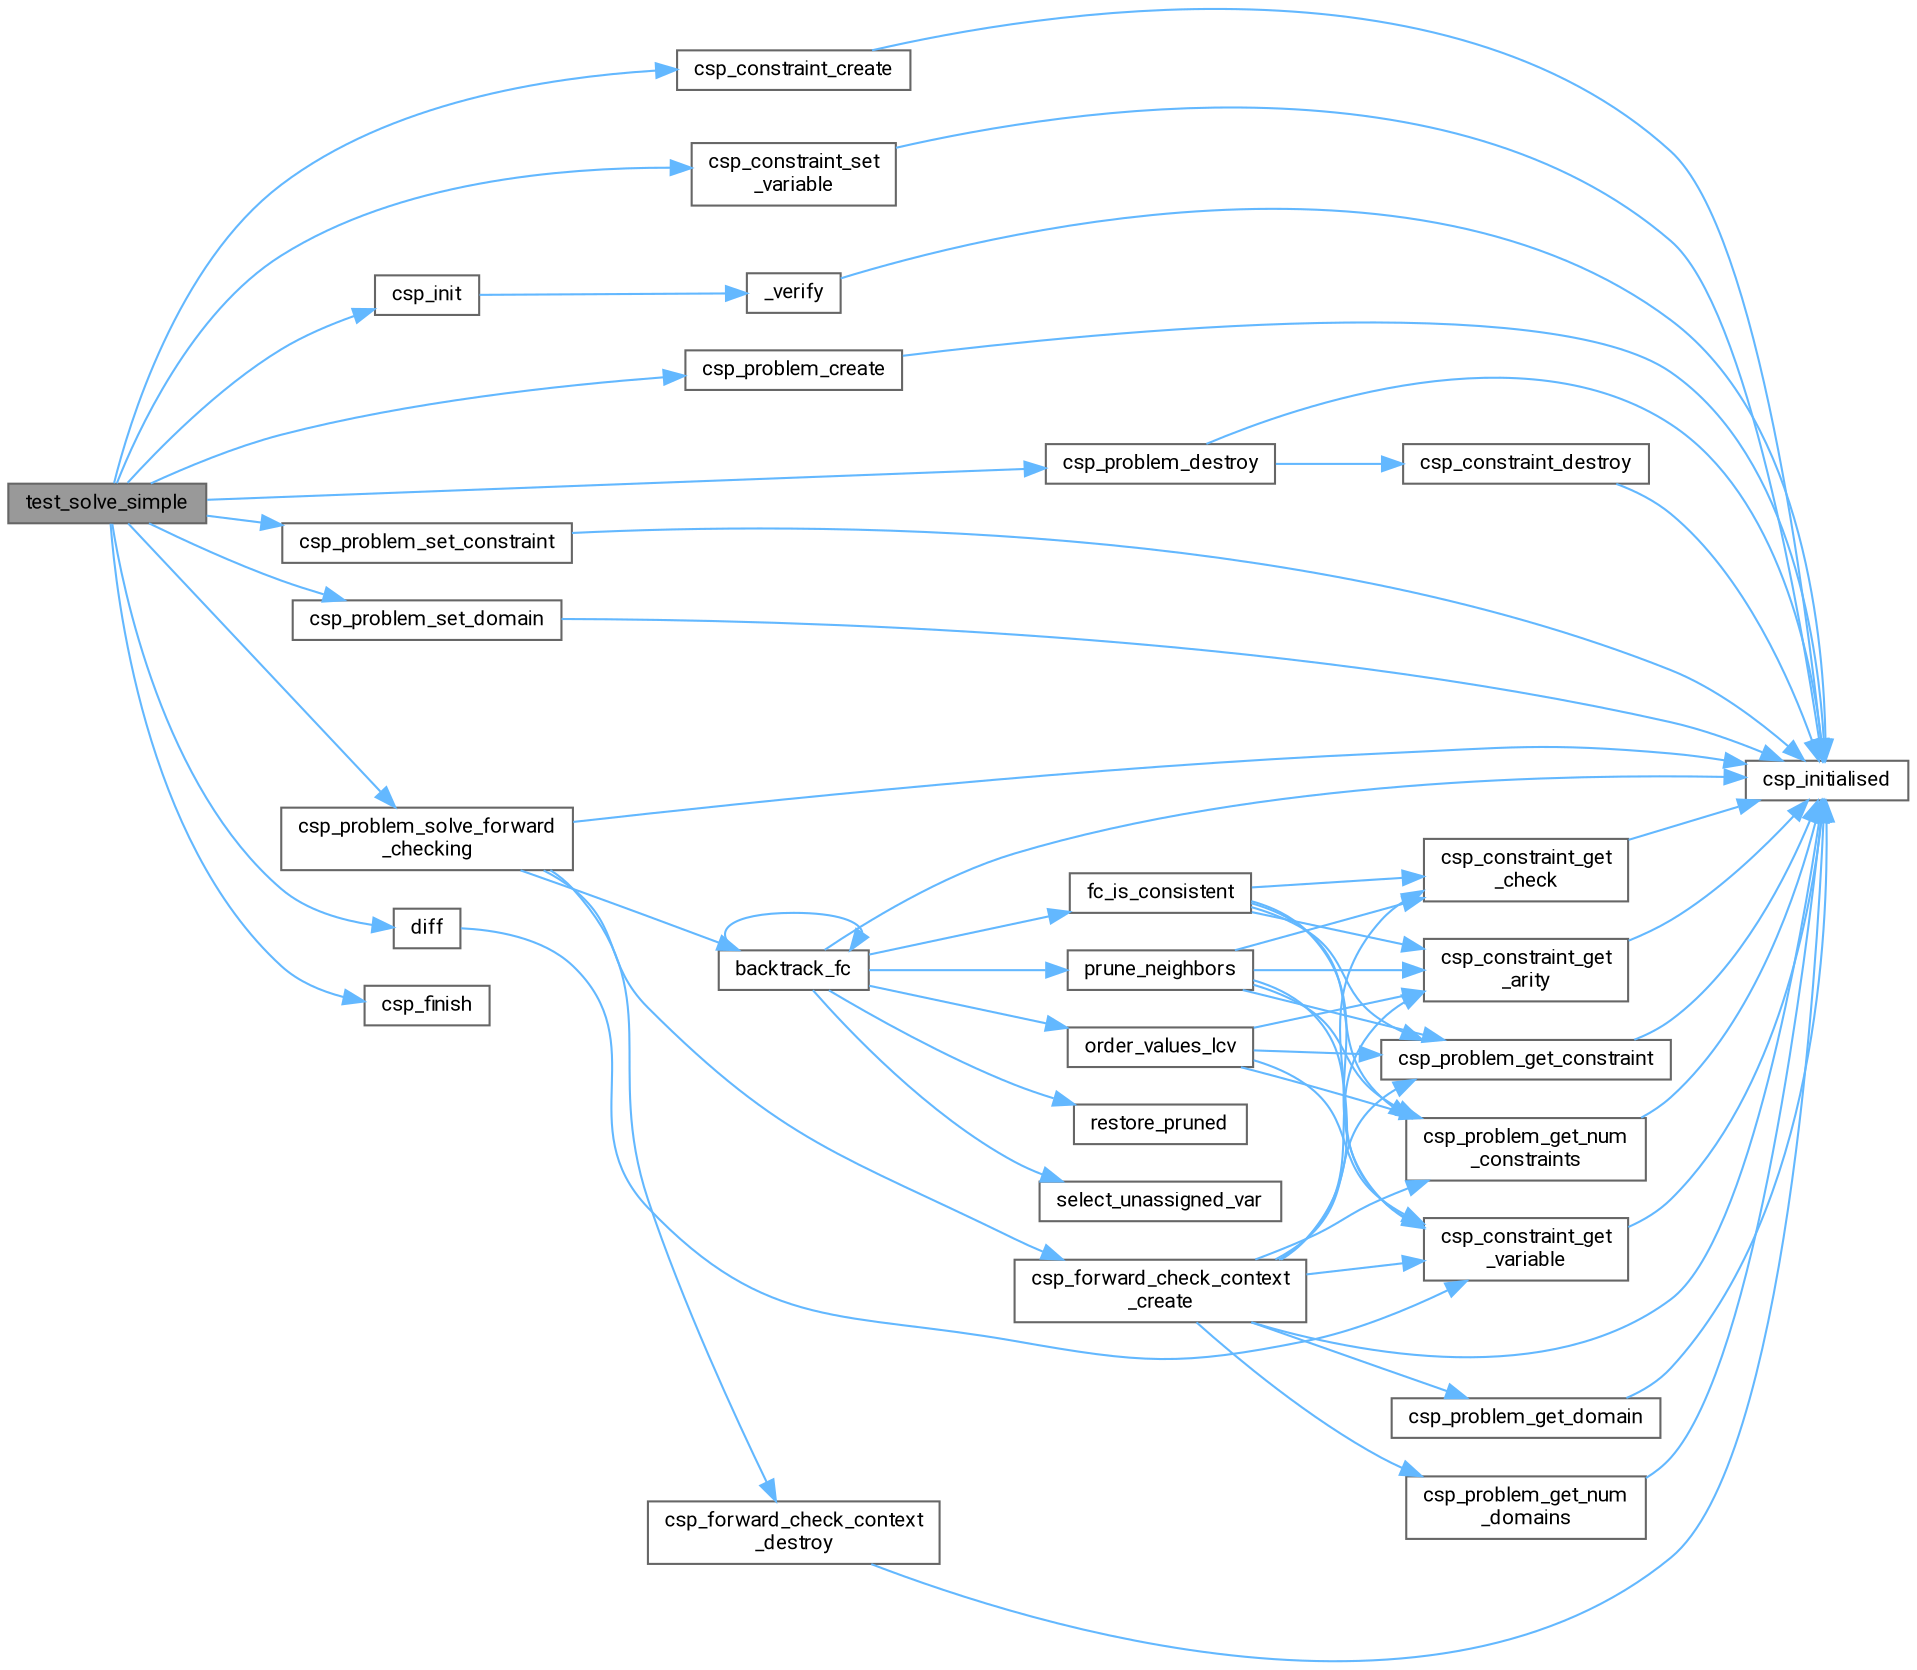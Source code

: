 digraph "test_solve_simple"
{
 // LATEX_PDF_SIZE
  bgcolor="transparent";
  edge [fontname=Roboto,fontsize=10,labelfontname=Roboto,labelfontsize=10];
  node [fontname=Roboto,fontsize=10,shape=box,height=0.2,width=0.4];
  rankdir="LR";
  Node1 [id="Node000001",label="test_solve_simple",height=0.2,width=0.4,color="gray40", fillcolor="grey60", style="filled", fontcolor="black",tooltip=" "];
  Node1 -> Node2 [id="edge1_Node000001_Node000002",color="steelblue1",style="solid",tooltip=" "];
  Node2 [id="Node000002",label="csp_constraint_create",height=0.2,width=0.4,color="grey40", fillcolor="white", style="filled",URL="$csp_8c.html#a7c7ffdd26fbe5e2729b593cc6937cdcf",tooltip="Creates a new constraint with the specified arity and check function."];
  Node2 -> Node3 [id="edge2_Node000002_Node000003",color="steelblue1",style="solid",tooltip=" "];
  Node3 [id="Node000003",label="csp_initialised",height=0.2,width=0.4,color="grey40", fillcolor="white", style="filled",URL="$csp_8c.html#aca1712012517bff1090a471f502cf729",tooltip="Checks if the CSP library is initialized."];
  Node1 -> Node4 [id="edge3_Node000001_Node000004",color="steelblue1",style="solid",tooltip=" "];
  Node4 [id="Node000004",label="csp_constraint_set\l_variable",height=0.2,width=0.4,color="grey40", fillcolor="white", style="filled",URL="$csp_8c.html#a6929282e729d2c786b6be546b1c3e312",tooltip="Sets which CSP variable is related to a specific position in the constraint."];
  Node4 -> Node3 [id="edge4_Node000004_Node000003",color="steelblue1",style="solid",tooltip=" "];
  Node1 -> Node5 [id="edge5_Node000001_Node000005",color="steelblue1",style="solid",tooltip=" "];
  Node5 [id="Node000005",label="csp_finish",height=0.2,width=0.4,color="grey40", fillcolor="white", style="filled",URL="$csp_8c.html#a1cb2bdbf4475cdf23c40206614fd5d53",tooltip="Finalizes the CSP library."];
  Node1 -> Node6 [id="edge6_Node000001_Node000006",color="steelblue1",style="solid",tooltip=" "];
  Node6 [id="Node000006",label="csp_init",height=0.2,width=0.4,color="grey40", fillcolor="white", style="filled",URL="$csp_8c.html#a9ae781811992703aec18cf10d7685c80",tooltip="Initializes the CSP library."];
  Node6 -> Node7 [id="edge7_Node000006_Node000007",color="steelblue1",style="solid",tooltip=" "];
  Node7 [id="Node000007",label="_verify",height=0.2,width=0.4,color="grey40", fillcolor="white", style="filled",URL="$csp_8c.html#afdbe5d4548be89653cd14254ecfc3efc",tooltip=" "];
  Node7 -> Node3 [id="edge8_Node000007_Node000003",color="steelblue1",style="solid",tooltip=" "];
  Node1 -> Node8 [id="edge9_Node000001_Node000008",color="steelblue1",style="solid",tooltip=" "];
  Node8 [id="Node000008",label="csp_problem_create",height=0.2,width=0.4,color="grey40", fillcolor="white", style="filled",URL="$csp_8c.html#a536e0507b779b2300d004ef8347d4d8b",tooltip="Creates a new CSP problem instance with the specified parameters."];
  Node8 -> Node3 [id="edge10_Node000008_Node000003",color="steelblue1",style="solid",tooltip=" "];
  Node1 -> Node9 [id="edge11_Node000001_Node000009",color="steelblue1",style="solid",tooltip=" "];
  Node9 [id="Node000009",label="csp_problem_destroy",height=0.2,width=0.4,color="grey40", fillcolor="white", style="filled",URL="$csp_8c.html#a0f4b67899ee7788002586217b13dde81",tooltip="Destroys a CSP problem instance and frees all associated resources."];
  Node9 -> Node10 [id="edge12_Node000009_Node000010",color="steelblue1",style="solid",tooltip=" "];
  Node10 [id="Node000010",label="csp_constraint_destroy",height=0.2,width=0.4,color="grey40", fillcolor="white", style="filled",URL="$csp_8c.html#a8fd5c98995a35845e7e57f9b13666231",tooltip="Destroys a constraint and frees all associated resources."];
  Node10 -> Node3 [id="edge13_Node000010_Node000003",color="steelblue1",style="solid",tooltip=" "];
  Node9 -> Node3 [id="edge14_Node000009_Node000003",color="steelblue1",style="solid",tooltip=" "];
  Node1 -> Node11 [id="edge15_Node000001_Node000011",color="steelblue1",style="solid",tooltip=" "];
  Node11 [id="Node000011",label="csp_problem_set_constraint",height=0.2,width=0.4,color="grey40", fillcolor="white", style="filled",URL="$csp_8c.html#ade8bd97367581ba9f1d4c8675fa11636",tooltip="Sets a constraint at the specified position in the CSP problem."];
  Node11 -> Node3 [id="edge16_Node000011_Node000003",color="steelblue1",style="solid",tooltip=" "];
  Node1 -> Node12 [id="edge17_Node000001_Node000012",color="steelblue1",style="solid",tooltip=" "];
  Node12 [id="Node000012",label="csp_problem_set_domain",height=0.2,width=0.4,color="grey40", fillcolor="white", style="filled",URL="$csp_8c.html#a0d1cbedfaeb27e353d49f3f9c9f5a30a",tooltip="Sets the domain size for a variable in the CSP problem."];
  Node12 -> Node3 [id="edge18_Node000012_Node000003",color="steelblue1",style="solid",tooltip=" "];
  Node1 -> Node13 [id="edge19_Node000001_Node000013",color="steelblue1",style="solid",tooltip=" "];
  Node13 [id="Node000013",label="csp_problem_solve_forward\l_checking",height=0.2,width=0.4,color="grey40", fillcolor="white", style="filled",URL="$forward-checking_8c.html#aab2b763fd1833131dc1b7f43b2c7942a",tooltip="Solves a CSP problem using the forward checking algorithm with heuristics."];
  Node13 -> Node14 [id="edge20_Node000013_Node000014",color="steelblue1",style="solid",tooltip=" "];
  Node14 [id="Node000014",label="backtrack_fc",height=0.2,width=0.4,color="grey40", fillcolor="white", style="filled",URL="$forward-checking_8c.html#a1f0b1f4d23987c6c2209df2c7e2570ce",tooltip=" "];
  Node14 -> Node14 [id="edge21_Node000014_Node000014",color="steelblue1",style="solid",tooltip=" "];
  Node14 -> Node3 [id="edge22_Node000014_Node000003",color="steelblue1",style="solid",tooltip=" "];
  Node14 -> Node15 [id="edge23_Node000014_Node000015",color="steelblue1",style="solid",tooltip=" "];
  Node15 [id="Node000015",label="fc_is_consistent",height=0.2,width=0.4,color="grey40", fillcolor="white", style="filled",URL="$forward-checking_8c.html#a400289d0fceaceb244ed1e32f4860880",tooltip="Checks consistency of the current assignment under forward checking."];
  Node15 -> Node16 [id="edge24_Node000015_Node000016",color="steelblue1",style="solid",tooltip=" "];
  Node16 [id="Node000016",label="csp_constraint_get\l_arity",height=0.2,width=0.4,color="grey40", fillcolor="white", style="filled",URL="$csp_8c.html#a0ec9ba5a3f78127657d0ab0f2d3a5bbd",tooltip="Gets the arity of a constraint."];
  Node16 -> Node3 [id="edge25_Node000016_Node000003",color="steelblue1",style="solid",tooltip=" "];
  Node15 -> Node17 [id="edge26_Node000015_Node000017",color="steelblue1",style="solid",tooltip=" "];
  Node17 [id="Node000017",label="csp_constraint_get\l_check",height=0.2,width=0.4,color="grey40", fillcolor="white", style="filled",URL="$csp_8c.html#ac9b8e8925b0302c3cdd35b0186a1acd8",tooltip="Gets the check function associated with a constraint."];
  Node17 -> Node3 [id="edge27_Node000017_Node000003",color="steelblue1",style="solid",tooltip=" "];
  Node15 -> Node18 [id="edge28_Node000015_Node000018",color="steelblue1",style="solid",tooltip=" "];
  Node18 [id="Node000018",label="csp_constraint_get\l_variable",height=0.2,width=0.4,color="grey40", fillcolor="white", style="filled",URL="$csp_8c.html#a4cfb5884d7fe282dbecebefb53bb9cdd",tooltip="Gets the variable ID associated with a specific position in the constraint."];
  Node18 -> Node3 [id="edge29_Node000018_Node000003",color="steelblue1",style="solid",tooltip=" "];
  Node15 -> Node19 [id="edge30_Node000015_Node000019",color="steelblue1",style="solid",tooltip=" "];
  Node19 [id="Node000019",label="csp_problem_get_constraint",height=0.2,width=0.4,color="grey40", fillcolor="white", style="filled",URL="$csp_8c.html#aba7697a379d5f761429bb911e2bc2bbc",tooltip="Gets the constraint at the specified position in the CSP problem."];
  Node19 -> Node3 [id="edge31_Node000019_Node000003",color="steelblue1",style="solid",tooltip=" "];
  Node15 -> Node20 [id="edge32_Node000015_Node000020",color="steelblue1",style="solid",tooltip=" "];
  Node20 [id="Node000020",label="csp_problem_get_num\l_constraints",height=0.2,width=0.4,color="grey40", fillcolor="white", style="filled",URL="$csp_8c.html#a1dc56cea8c87ec1ef2e4489536cd1f0e",tooltip="Gets the number of constraints in the CSP problem."];
  Node20 -> Node3 [id="edge33_Node000020_Node000003",color="steelblue1",style="solid",tooltip=" "];
  Node14 -> Node21 [id="edge34_Node000014_Node000021",color="steelblue1",style="solid",tooltip=" "];
  Node21 [id="Node000021",label="order_values_lcv",height=0.2,width=0.4,color="grey40", fillcolor="white", style="filled",URL="$heuristics_8c.html#a9c3a8a6b03e49553f45c6144f97e1fb4",tooltip="Implements the Least Constraining Value (LCV) heuristic for value ordering."];
  Node21 -> Node16 [id="edge35_Node000021_Node000016",color="steelblue1",style="solid",tooltip=" "];
  Node21 -> Node18 [id="edge36_Node000021_Node000018",color="steelblue1",style="solid",tooltip=" "];
  Node21 -> Node19 [id="edge37_Node000021_Node000019",color="steelblue1",style="solid",tooltip=" "];
  Node21 -> Node20 [id="edge38_Node000021_Node000020",color="steelblue1",style="solid",tooltip=" "];
  Node14 -> Node22 [id="edge39_Node000014_Node000022",color="steelblue1",style="solid",tooltip=" "];
  Node22 [id="Node000022",label="prune_neighbors",height=0.2,width=0.4,color="grey40", fillcolor="white", style="filled",URL="$heuristics_8c.html#a2840f304ec278feae32d3d11915a7a78",tooltip="Prunes inconsistent values from neighboring variables during forward checking."];
  Node22 -> Node16 [id="edge40_Node000022_Node000016",color="steelblue1",style="solid",tooltip=" "];
  Node22 -> Node17 [id="edge41_Node000022_Node000017",color="steelblue1",style="solid",tooltip=" "];
  Node22 -> Node18 [id="edge42_Node000022_Node000018",color="steelblue1",style="solid",tooltip=" "];
  Node22 -> Node19 [id="edge43_Node000022_Node000019",color="steelblue1",style="solid",tooltip=" "];
  Node22 -> Node20 [id="edge44_Node000022_Node000020",color="steelblue1",style="solid",tooltip=" "];
  Node14 -> Node23 [id="edge45_Node000014_Node000023",color="steelblue1",style="solid",tooltip=" "];
  Node23 [id="Node000023",label="restore_pruned",height=0.2,width=0.4,color="grey40", fillcolor="white", style="filled",URL="$heuristics_8c.html#a22131bfb5921b024b7886b33b3fa1c4b",tooltip="Restores values that were pruned during forward checking when backtracking occurs."];
  Node14 -> Node24 [id="edge46_Node000014_Node000024",color="steelblue1",style="solid",tooltip=" "];
  Node24 [id="Node000024",label="select_unassigned_var",height=0.2,width=0.4,color="grey40", fillcolor="white", style="filled",URL="$heuristics_8c.html#a934ee1c54ecdfa65b205d3f9888e38de",tooltip="Implements the Minimum Remaining Values (MRV) heuristic for variable selection."];
  Node13 -> Node25 [id="edge47_Node000013_Node000025",color="steelblue1",style="solid",tooltip=" "];
  Node25 [id="Node000025",label="csp_forward_check_context\l_create",height=0.2,width=0.4,color="grey40", fillcolor="white", style="filled",URL="$forward-checking_8c.html#a80a2e22a4514587505e87b68cd29841b",tooltip="Creates and initializes a forward checking context."];
  Node25 -> Node16 [id="edge48_Node000025_Node000016",color="steelblue1",style="solid",tooltip=" "];
  Node25 -> Node17 [id="edge49_Node000025_Node000017",color="steelblue1",style="solid",tooltip=" "];
  Node25 -> Node18 [id="edge50_Node000025_Node000018",color="steelblue1",style="solid",tooltip=" "];
  Node25 -> Node3 [id="edge51_Node000025_Node000003",color="steelblue1",style="solid",tooltip=" "];
  Node25 -> Node19 [id="edge52_Node000025_Node000019",color="steelblue1",style="solid",tooltip=" "];
  Node25 -> Node26 [id="edge53_Node000025_Node000026",color="steelblue1",style="solid",tooltip=" "];
  Node26 [id="Node000026",label="csp_problem_get_domain",height=0.2,width=0.4,color="grey40", fillcolor="white", style="filled",URL="$csp_8c.html#a86b3f53f47b41dcdd6109aaa9103d5fa",tooltip="Gets the domain size for a variable in the CSP problem."];
  Node26 -> Node3 [id="edge54_Node000026_Node000003",color="steelblue1",style="solid",tooltip=" "];
  Node25 -> Node20 [id="edge55_Node000025_Node000020",color="steelblue1",style="solid",tooltip=" "];
  Node25 -> Node27 [id="edge56_Node000025_Node000027",color="steelblue1",style="solid",tooltip=" "];
  Node27 [id="Node000027",label="csp_problem_get_num\l_domains",height=0.2,width=0.4,color="grey40", fillcolor="white", style="filled",URL="$csp_8c.html#abf80aeaad4438b9cbaefaa941e4f2315",tooltip="Gets the number of variables (domains) in the CSP problem."];
  Node27 -> Node3 [id="edge57_Node000027_Node000003",color="steelblue1",style="solid",tooltip=" "];
  Node13 -> Node28 [id="edge58_Node000013_Node000028",color="steelblue1",style="solid",tooltip=" "];
  Node28 [id="Node000028",label="csp_forward_check_context\l_destroy",height=0.2,width=0.4,color="grey40", fillcolor="white", style="filled",URL="$forward-checking_8c.html#a0787ac68808df63955a93e55aa5235e2",tooltip="Destroys a forward checking context and frees all associated memory."];
  Node28 -> Node3 [id="edge59_Node000028_Node000003",color="steelblue1",style="solid",tooltip=" "];
  Node13 -> Node3 [id="edge60_Node000013_Node000003",color="steelblue1",style="solid",tooltip=" "];
  Node1 -> Node29 [id="edge61_Node000001_Node000029",color="steelblue1",style="solid",tooltip=" "];
  Node29 [id="Node000029",label="diff",height=0.2,width=0.4,color="grey40", fillcolor="white", style="filled",URL="$test-solve-forward-checking_8c.html#abd0847773c06a7d842cf8e52cad2f59e",tooltip=" "];
  Node29 -> Node18 [id="edge62_Node000029_Node000018",color="steelblue1",style="solid",tooltip=" "];
}
